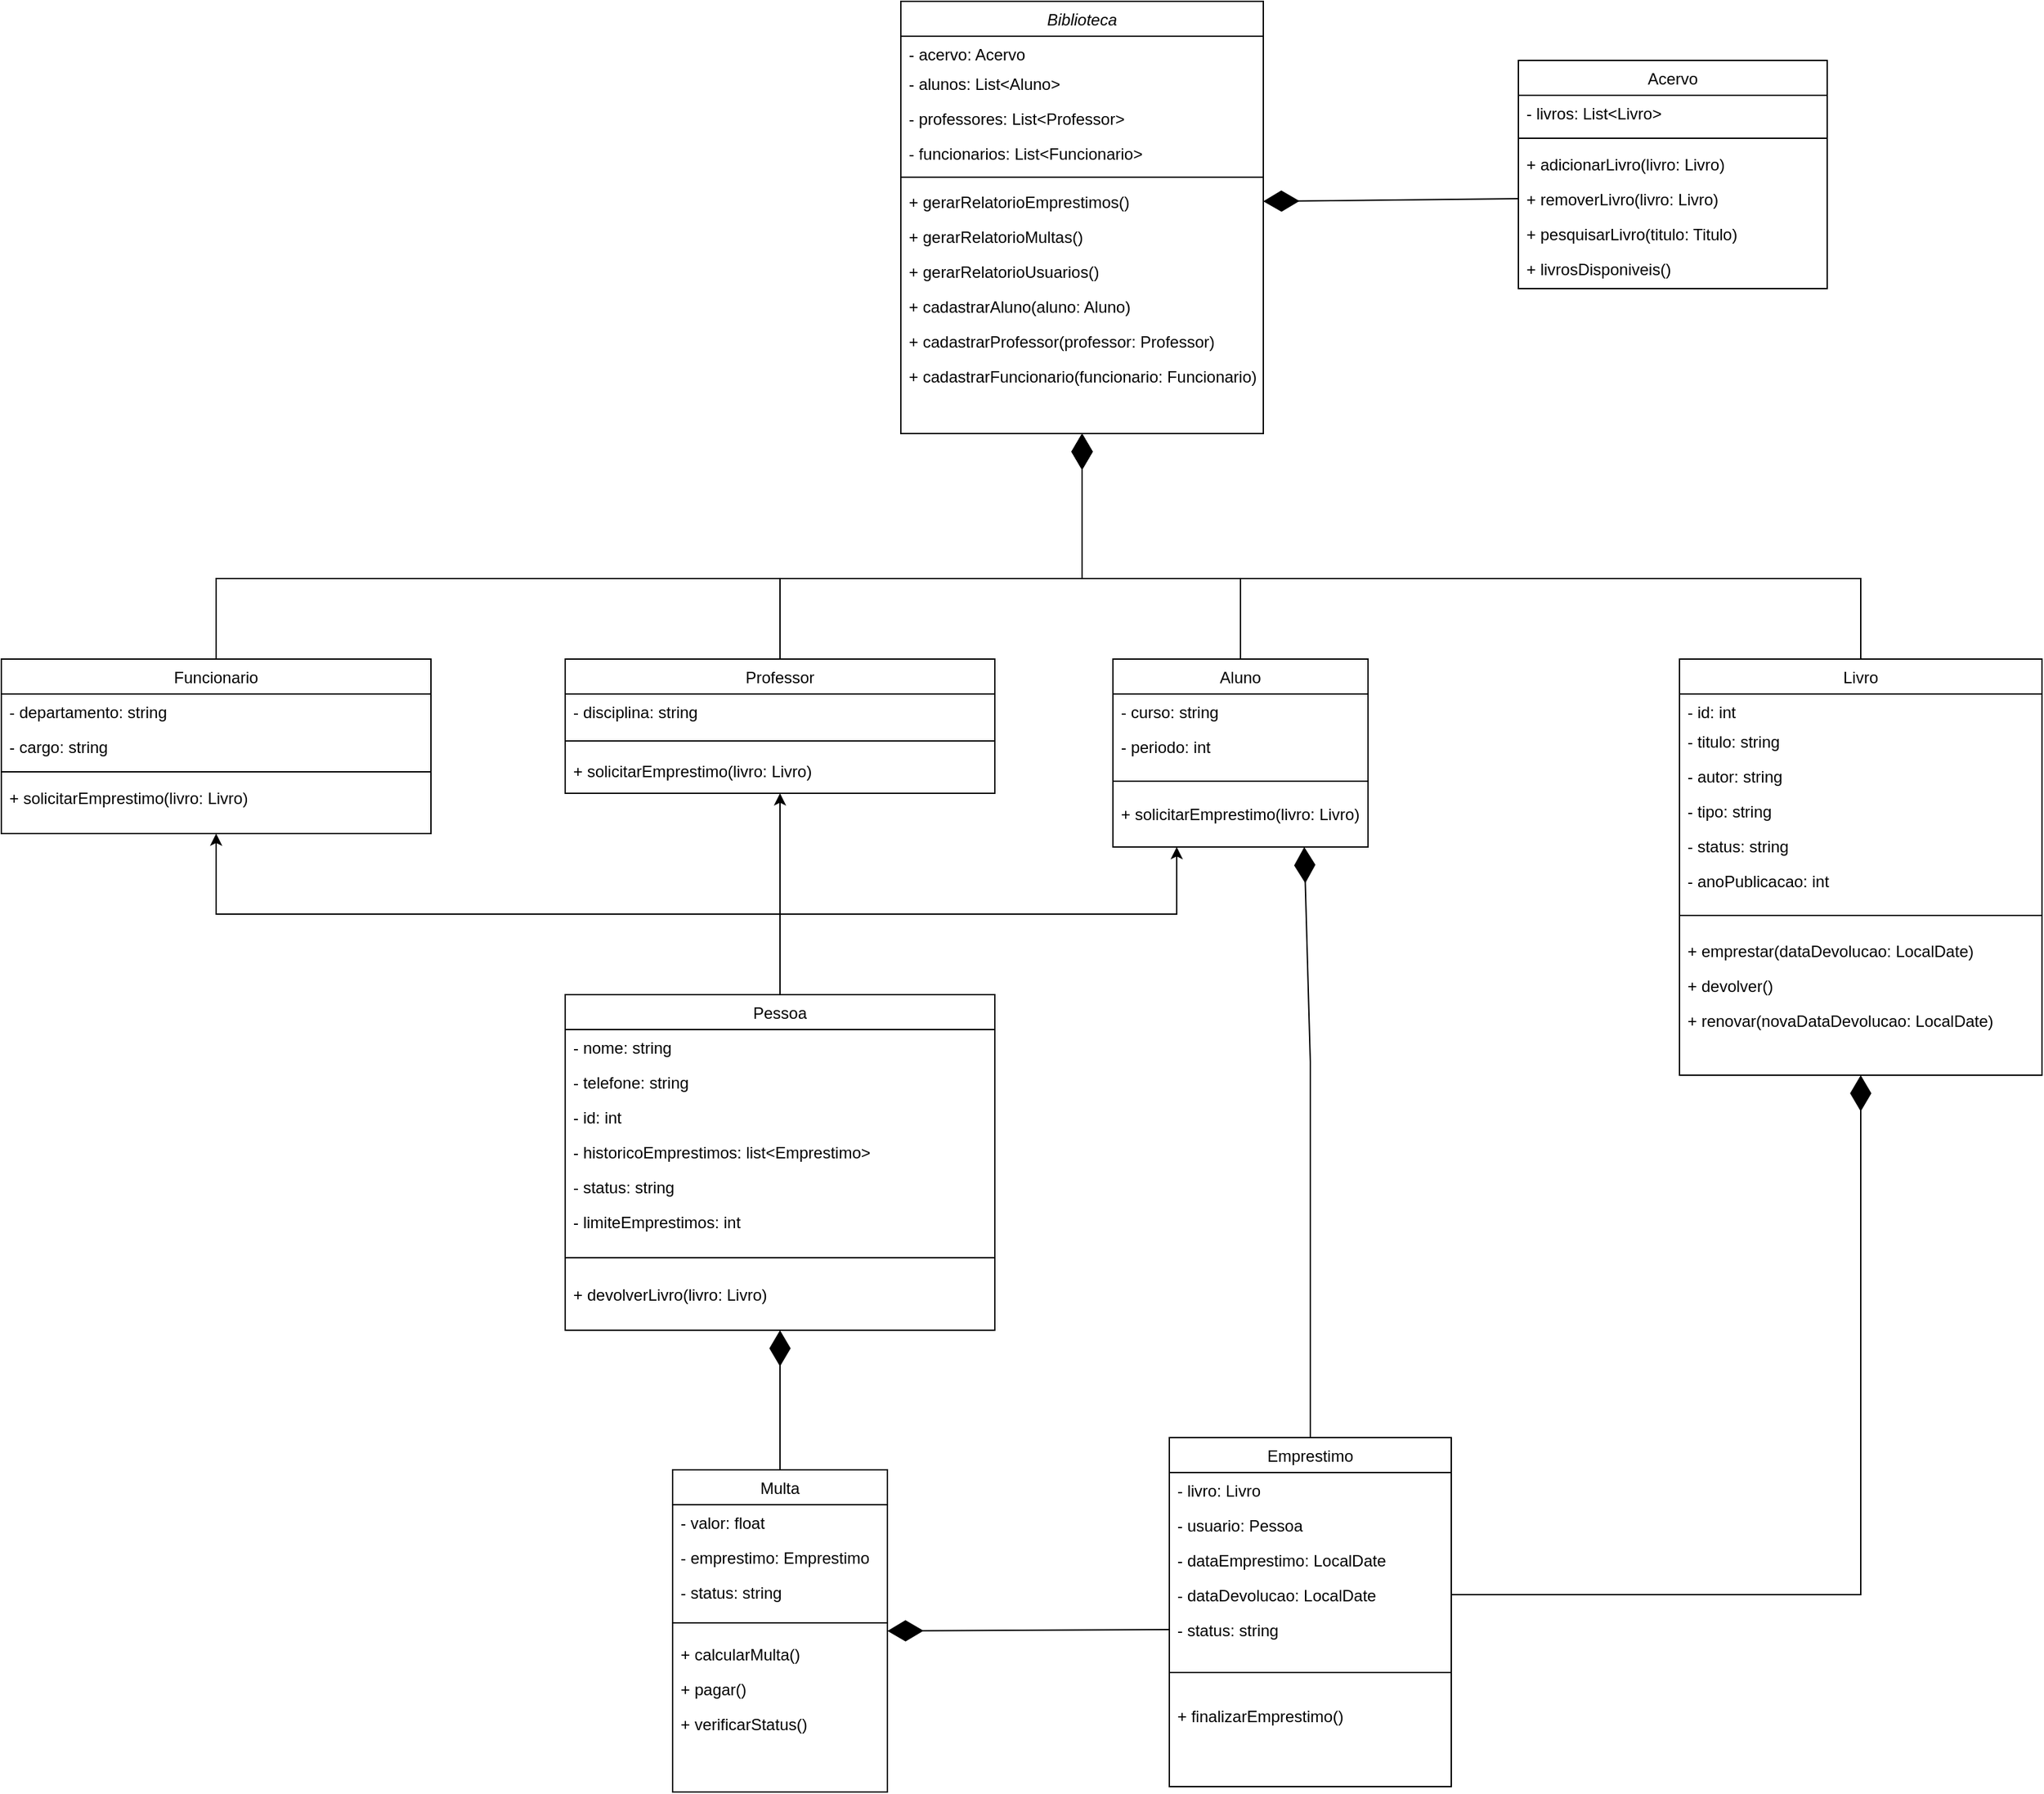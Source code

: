 <mxfile version="24.8.3">
  <diagram id="C5RBs43oDa-KdzZeNtuy" name="Page-1">
    <mxGraphModel dx="3747" dy="3303" grid="1" gridSize="10" guides="1" tooltips="1" connect="1" arrows="1" fold="1" page="1" pageScale="1" pageWidth="827" pageHeight="1169" math="0" shadow="0">
      <root>
        <mxCell id="WIyWlLk6GJQsqaUBKTNV-0" />
        <mxCell id="WIyWlLk6GJQsqaUBKTNV-1" parent="WIyWlLk6GJQsqaUBKTNV-0" />
        <mxCell id="zkfFHV4jXpPFQw0GAbJ--13" value="Aluno" style="swimlane;fontStyle=0;align=center;verticalAlign=top;childLayout=stackLayout;horizontal=1;startSize=26;horizontalStack=0;resizeParent=1;resizeLast=0;collapsible=1;marginBottom=0;rounded=0;shadow=0;strokeWidth=1;" parent="WIyWlLk6GJQsqaUBKTNV-1" vertex="1">
          <mxGeometry x="-382" y="-1210" width="190" height="140" as="geometry">
            <mxRectangle x="340" y="380" width="170" height="26" as="alternateBounds" />
          </mxGeometry>
        </mxCell>
        <mxCell id="S5v_e7GPYeT_Bk_hhG6n-212" value="- curso: string" style="text;align=left;verticalAlign=top;spacingLeft=4;spacingRight=4;overflow=hidden;rotatable=0;points=[[0,0.5],[1,0.5]];portConstraint=eastwest;" parent="zkfFHV4jXpPFQw0GAbJ--13" vertex="1">
          <mxGeometry y="26" width="190" height="26" as="geometry" />
        </mxCell>
        <mxCell id="S5v_e7GPYeT_Bk_hhG6n-214" value="- periodo: int" style="text;align=left;verticalAlign=top;spacingLeft=4;spacingRight=4;overflow=hidden;rotatable=0;points=[[0,0.5],[1,0.5]];portConstraint=eastwest;" parent="zkfFHV4jXpPFQw0GAbJ--13" vertex="1">
          <mxGeometry y="52" width="190" height="28" as="geometry" />
        </mxCell>
        <mxCell id="zkfFHV4jXpPFQw0GAbJ--15" value="" style="line;html=1;strokeWidth=1;align=left;verticalAlign=middle;spacingTop=-1;spacingLeft=3;spacingRight=3;rotatable=0;labelPosition=right;points=[];portConstraint=eastwest;" parent="zkfFHV4jXpPFQw0GAbJ--13" vertex="1">
          <mxGeometry y="80" width="190" height="22" as="geometry" />
        </mxCell>
        <mxCell id="S5v_e7GPYeT_Bk_hhG6n-125" value="+ solicitarEmprestimo(livro: Livro)" style="text;align=left;verticalAlign=top;spacingLeft=4;spacingRight=4;overflow=hidden;rotatable=0;points=[[0,0.5],[1,0.5]];portConstraint=eastwest;" parent="zkfFHV4jXpPFQw0GAbJ--13" vertex="1">
          <mxGeometry y="102" width="190" height="26" as="geometry" />
        </mxCell>
        <mxCell id="S5v_e7GPYeT_Bk_hhG6n-60" value="Livro" style="swimlane;fontStyle=0;align=center;verticalAlign=top;childLayout=stackLayout;horizontal=1;startSize=26;horizontalStack=0;resizeParent=1;resizeLast=0;collapsible=1;marginBottom=0;rounded=0;shadow=0;strokeWidth=1;" parent="WIyWlLk6GJQsqaUBKTNV-1" vertex="1">
          <mxGeometry x="40" y="-1210" width="270" height="310" as="geometry">
            <mxRectangle x="130" y="380" width="160" height="26" as="alternateBounds" />
          </mxGeometry>
        </mxCell>
        <mxCell id="S5v_e7GPYeT_Bk_hhG6n-66" value="- id: int" style="text;align=left;verticalAlign=top;spacingLeft=4;spacingRight=4;overflow=hidden;rotatable=0;points=[[0,0.5],[1,0.5]];portConstraint=eastwest;" parent="S5v_e7GPYeT_Bk_hhG6n-60" vertex="1">
          <mxGeometry y="26" width="270" height="22" as="geometry" />
        </mxCell>
        <mxCell id="S5v_e7GPYeT_Bk_hhG6n-61" value="- titulo: string" style="text;align=left;verticalAlign=top;spacingLeft=4;spacingRight=4;overflow=hidden;rotatable=0;points=[[0,0.5],[1,0.5]];portConstraint=eastwest;" parent="S5v_e7GPYeT_Bk_hhG6n-60" vertex="1">
          <mxGeometry y="48" width="270" height="26" as="geometry" />
        </mxCell>
        <mxCell id="S5v_e7GPYeT_Bk_hhG6n-63" value="- autor: string" style="text;align=left;verticalAlign=top;spacingLeft=4;spacingRight=4;overflow=hidden;rotatable=0;points=[[0,0.5],[1,0.5]];portConstraint=eastwest;" parent="S5v_e7GPYeT_Bk_hhG6n-60" vertex="1">
          <mxGeometry y="74" width="270" height="26" as="geometry" />
        </mxCell>
        <mxCell id="S5v_e7GPYeT_Bk_hhG6n-64" value="- tipo: string" style="text;align=left;verticalAlign=top;spacingLeft=4;spacingRight=4;overflow=hidden;rotatable=0;points=[[0,0.5],[1,0.5]];portConstraint=eastwest;" parent="S5v_e7GPYeT_Bk_hhG6n-60" vertex="1">
          <mxGeometry y="100" width="270" height="26" as="geometry" />
        </mxCell>
        <mxCell id="S5v_e7GPYeT_Bk_hhG6n-65" value="- status: string" style="text;align=left;verticalAlign=top;spacingLeft=4;spacingRight=4;overflow=hidden;rotatable=0;points=[[0,0.5],[1,0.5]];portConstraint=eastwest;" parent="S5v_e7GPYeT_Bk_hhG6n-60" vertex="1">
          <mxGeometry y="126" width="270" height="26" as="geometry" />
        </mxCell>
        <mxCell id="S5v_e7GPYeT_Bk_hhG6n-134" value="- anoPublicacao: int" style="text;align=left;verticalAlign=top;spacingLeft=4;spacingRight=4;overflow=hidden;rotatable=0;points=[[0,0.5],[1,0.5]];portConstraint=eastwest;" parent="S5v_e7GPYeT_Bk_hhG6n-60" vertex="1">
          <mxGeometry y="152" width="270" height="26" as="geometry" />
        </mxCell>
        <mxCell id="S5v_e7GPYeT_Bk_hhG6n-62" value="" style="line;html=1;strokeWidth=1;align=left;verticalAlign=middle;spacingTop=-1;spacingLeft=3;spacingRight=3;rotatable=0;labelPosition=right;points=[];portConstraint=eastwest;" parent="S5v_e7GPYeT_Bk_hhG6n-60" vertex="1">
          <mxGeometry y="178" width="270" height="26" as="geometry" />
        </mxCell>
        <mxCell id="S5v_e7GPYeT_Bk_hhG6n-139" value="+ emprestar(dataDevolucao: LocalDate)" style="text;align=left;verticalAlign=top;spacingLeft=4;spacingRight=4;overflow=hidden;rotatable=0;points=[[0,0.5],[1,0.5]];portConstraint=eastwest;" parent="S5v_e7GPYeT_Bk_hhG6n-60" vertex="1">
          <mxGeometry y="204" width="270" height="26" as="geometry" />
        </mxCell>
        <mxCell id="S5v_e7GPYeT_Bk_hhG6n-140" value="+ devolver()" style="text;align=left;verticalAlign=top;spacingLeft=4;spacingRight=4;overflow=hidden;rotatable=0;points=[[0,0.5],[1,0.5]];portConstraint=eastwest;" parent="S5v_e7GPYeT_Bk_hhG6n-60" vertex="1">
          <mxGeometry y="230" width="270" height="26" as="geometry" />
        </mxCell>
        <mxCell id="S5v_e7GPYeT_Bk_hhG6n-141" value="+ renovar(novaDataDevolucao: LocalDate)" style="text;align=left;verticalAlign=top;spacingLeft=4;spacingRight=4;overflow=hidden;rotatable=0;points=[[0,0.5],[1,0.5]];portConstraint=eastwest;" parent="S5v_e7GPYeT_Bk_hhG6n-60" vertex="1">
          <mxGeometry y="256" width="270" height="26" as="geometry" />
        </mxCell>
        <mxCell id="S5v_e7GPYeT_Bk_hhG6n-82" value="Emprestimo" style="swimlane;fontStyle=0;align=center;verticalAlign=top;childLayout=stackLayout;horizontal=1;startSize=26;horizontalStack=0;resizeParent=1;resizeLast=0;collapsible=1;marginBottom=0;rounded=0;shadow=0;strokeWidth=1;" parent="WIyWlLk6GJQsqaUBKTNV-1" vertex="1">
          <mxGeometry x="-340" y="-630" width="210" height="260" as="geometry">
            <mxRectangle x="130" y="380" width="160" height="26" as="alternateBounds" />
          </mxGeometry>
        </mxCell>
        <mxCell id="S5v_e7GPYeT_Bk_hhG6n-86" value="- livro: Livro" style="text;align=left;verticalAlign=top;spacingLeft=4;spacingRight=4;overflow=hidden;rotatable=0;points=[[0,0.5],[1,0.5]];portConstraint=eastwest;" parent="S5v_e7GPYeT_Bk_hhG6n-82" vertex="1">
          <mxGeometry y="26" width="210" height="26" as="geometry" />
        </mxCell>
        <mxCell id="S5v_e7GPYeT_Bk_hhG6n-92" value="- usuario: Pessoa" style="text;align=left;verticalAlign=top;spacingLeft=4;spacingRight=4;overflow=hidden;rotatable=0;points=[[0,0.5],[1,0.5]];portConstraint=eastwest;" parent="S5v_e7GPYeT_Bk_hhG6n-82" vertex="1">
          <mxGeometry y="52" width="210" height="26" as="geometry" />
        </mxCell>
        <mxCell id="S5v_e7GPYeT_Bk_hhG6n-84" value="- dataEmprestimo: LocalDate" style="text;align=left;verticalAlign=top;spacingLeft=4;spacingRight=4;overflow=hidden;rotatable=0;points=[[0,0.5],[1,0.5]];portConstraint=eastwest;" parent="S5v_e7GPYeT_Bk_hhG6n-82" vertex="1">
          <mxGeometry y="78" width="210" height="26" as="geometry" />
        </mxCell>
        <mxCell id="S5v_e7GPYeT_Bk_hhG6n-85" value="- dataDevolucao: LocalDate" style="text;align=left;verticalAlign=top;spacingLeft=4;spacingRight=4;overflow=hidden;rotatable=0;points=[[0,0.5],[1,0.5]];portConstraint=eastwest;" parent="S5v_e7GPYeT_Bk_hhG6n-82" vertex="1">
          <mxGeometry y="104" width="210" height="26" as="geometry" />
        </mxCell>
        <mxCell id="S5v_e7GPYeT_Bk_hhG6n-87" value="- status: string" style="text;align=left;verticalAlign=top;spacingLeft=4;spacingRight=4;overflow=hidden;rotatable=0;points=[[0,0.5],[1,0.5]];portConstraint=eastwest;" parent="S5v_e7GPYeT_Bk_hhG6n-82" vertex="1">
          <mxGeometry y="130" width="210" height="26" as="geometry" />
        </mxCell>
        <mxCell id="S5v_e7GPYeT_Bk_hhG6n-88" value="" style="line;html=1;strokeWidth=1;align=left;verticalAlign=middle;spacingTop=-1;spacingLeft=3;spacingRight=3;rotatable=0;labelPosition=right;points=[];portConstraint=eastwest;" parent="S5v_e7GPYeT_Bk_hhG6n-82" vertex="1">
          <mxGeometry y="156" width="210" height="38" as="geometry" />
        </mxCell>
        <mxCell id="S5v_e7GPYeT_Bk_hhG6n-143" value="+ finalizarEmprestimo()" style="text;align=left;verticalAlign=top;spacingLeft=4;spacingRight=4;overflow=hidden;rotatable=0;points=[[0,0.5],[1,0.5]];portConstraint=eastwest;" parent="S5v_e7GPYeT_Bk_hhG6n-82" vertex="1">
          <mxGeometry y="194" width="210" height="26" as="geometry" />
        </mxCell>
        <mxCell id="S5v_e7GPYeT_Bk_hhG6n-93" value="Multa" style="swimlane;fontStyle=0;align=center;verticalAlign=top;childLayout=stackLayout;horizontal=1;startSize=26;horizontalStack=0;resizeParent=1;resizeLast=0;collapsible=1;marginBottom=0;rounded=0;shadow=0;strokeWidth=1;" parent="WIyWlLk6GJQsqaUBKTNV-1" vertex="1">
          <mxGeometry x="-710" y="-606" width="160" height="240" as="geometry">
            <mxRectangle x="130" y="380" width="160" height="26" as="alternateBounds" />
          </mxGeometry>
        </mxCell>
        <mxCell id="S5v_e7GPYeT_Bk_hhG6n-95" value="- valor: float" style="text;align=left;verticalAlign=top;spacingLeft=4;spacingRight=4;overflow=hidden;rotatable=0;points=[[0,0.5],[1,0.5]];portConstraint=eastwest;" parent="S5v_e7GPYeT_Bk_hhG6n-93" vertex="1">
          <mxGeometry y="26" width="160" height="26" as="geometry" />
        </mxCell>
        <mxCell id="S5v_e7GPYeT_Bk_hhG6n-149" value="- emprestimo: Emprestimo" style="text;align=left;verticalAlign=top;spacingLeft=4;spacingRight=4;overflow=hidden;rotatable=0;points=[[0,0.5],[1,0.5]];portConstraint=eastwest;" parent="S5v_e7GPYeT_Bk_hhG6n-93" vertex="1">
          <mxGeometry y="52" width="160" height="26" as="geometry" />
        </mxCell>
        <mxCell id="S5v_e7GPYeT_Bk_hhG6n-97" value="- status: string" style="text;align=left;verticalAlign=top;spacingLeft=4;spacingRight=4;overflow=hidden;rotatable=0;points=[[0,0.5],[1,0.5]];portConstraint=eastwest;" parent="S5v_e7GPYeT_Bk_hhG6n-93" vertex="1">
          <mxGeometry y="78" width="160" height="26" as="geometry" />
        </mxCell>
        <mxCell id="S5v_e7GPYeT_Bk_hhG6n-100" value="" style="line;html=1;strokeWidth=1;align=left;verticalAlign=middle;spacingTop=-1;spacingLeft=3;spacingRight=3;rotatable=0;labelPosition=right;points=[];portConstraint=eastwest;" parent="S5v_e7GPYeT_Bk_hhG6n-93" vertex="1">
          <mxGeometry y="104" width="160" height="20" as="geometry" />
        </mxCell>
        <mxCell id="d-_LJliEegozkKEgxGp1-2" value="+ calcularMulta()" style="text;align=left;verticalAlign=top;spacingLeft=4;spacingRight=4;overflow=hidden;rotatable=0;points=[[0,0.5],[1,0.5]];portConstraint=eastwest;" vertex="1" parent="S5v_e7GPYeT_Bk_hhG6n-93">
          <mxGeometry y="124" width="160" height="26" as="geometry" />
        </mxCell>
        <mxCell id="S5v_e7GPYeT_Bk_hhG6n-151" value="+ pagar()" style="text;align=left;verticalAlign=top;spacingLeft=4;spacingRight=4;overflow=hidden;rotatable=0;points=[[0,0.5],[1,0.5]];portConstraint=eastwest;" parent="S5v_e7GPYeT_Bk_hhG6n-93" vertex="1">
          <mxGeometry y="150" width="160" height="26" as="geometry" />
        </mxCell>
        <mxCell id="S5v_e7GPYeT_Bk_hhG6n-152" value="+ verificarStatus()" style="text;align=left;verticalAlign=top;spacingLeft=4;spacingRight=4;overflow=hidden;rotatable=0;points=[[0,0.5],[1,0.5]];portConstraint=eastwest;" parent="S5v_e7GPYeT_Bk_hhG6n-93" vertex="1">
          <mxGeometry y="176" width="160" height="26" as="geometry" />
        </mxCell>
        <mxCell id="S5v_e7GPYeT_Bk_hhG6n-116" value="" style="endArrow=diamondThin;endFill=1;endSize=24;html=1;rounded=0;exitX=0.5;exitY=0;exitDx=0;exitDy=0;entryX=0.5;entryY=1;entryDx=0;entryDy=0;" parent="WIyWlLk6GJQsqaUBKTNV-1" source="S5v_e7GPYeT_Bk_hhG6n-93" target="S5v_e7GPYeT_Bk_hhG6n-202" edge="1">
          <mxGeometry width="160" relative="1" as="geometry">
            <mxPoint x="-303" y="-736" as="sourcePoint" />
            <mxPoint x="-640" y="-514.0" as="targetPoint" />
            <Array as="points" />
          </mxGeometry>
        </mxCell>
        <mxCell id="S5v_e7GPYeT_Bk_hhG6n-123" value="" style="endArrow=diamondThin;endFill=1;endSize=24;html=1;rounded=0;entryX=0.5;entryY=1;entryDx=0;entryDy=0;exitX=1;exitY=0.5;exitDx=0;exitDy=0;" parent="WIyWlLk6GJQsqaUBKTNV-1" source="S5v_e7GPYeT_Bk_hhG6n-85" target="S5v_e7GPYeT_Bk_hhG6n-60" edge="1">
          <mxGeometry width="160" relative="1" as="geometry">
            <mxPoint x="-133" y="-500" as="sourcePoint" />
            <mxPoint x="27" y="-500" as="targetPoint" />
            <Array as="points">
              <mxPoint x="175" y="-513" />
              <mxPoint x="175" y="-840" />
            </Array>
          </mxGeometry>
        </mxCell>
        <mxCell id="S5v_e7GPYeT_Bk_hhG6n-159" value="Biblioteca" style="swimlane;fontStyle=2;align=center;verticalAlign=top;childLayout=stackLayout;horizontal=1;startSize=26;horizontalStack=0;resizeParent=1;resizeLast=0;collapsible=1;marginBottom=0;rounded=0;shadow=0;strokeWidth=1;" parent="WIyWlLk6GJQsqaUBKTNV-1" vertex="1">
          <mxGeometry x="-540" y="-1700" width="270" height="322" as="geometry">
            <mxRectangle x="130" y="380" width="160" height="26" as="alternateBounds" />
          </mxGeometry>
        </mxCell>
        <mxCell id="S5v_e7GPYeT_Bk_hhG6n-160" value="- acervo: Acervo" style="text;align=left;verticalAlign=top;spacingLeft=4;spacingRight=4;overflow=hidden;rotatable=0;points=[[0,0.5],[1,0.5]];portConstraint=eastwest;" parent="S5v_e7GPYeT_Bk_hhG6n-159" vertex="1">
          <mxGeometry y="26" width="270" height="22" as="geometry" />
        </mxCell>
        <mxCell id="S5v_e7GPYeT_Bk_hhG6n-173" value="- alunos: List&lt;Aluno&gt;" style="text;align=left;verticalAlign=top;spacingLeft=4;spacingRight=4;overflow=hidden;rotatable=0;points=[[0,0.5],[1,0.5]];portConstraint=eastwest;" parent="S5v_e7GPYeT_Bk_hhG6n-159" vertex="1">
          <mxGeometry y="48" width="270" height="26" as="geometry" />
        </mxCell>
        <mxCell id="S5v_e7GPYeT_Bk_hhG6n-244" value="- professores: List&lt;Professor&gt;" style="text;align=left;verticalAlign=top;spacingLeft=4;spacingRight=4;overflow=hidden;rotatable=0;points=[[0,0.5],[1,0.5]];portConstraint=eastwest;" parent="S5v_e7GPYeT_Bk_hhG6n-159" vertex="1">
          <mxGeometry y="74" width="270" height="26" as="geometry" />
        </mxCell>
        <mxCell id="S5v_e7GPYeT_Bk_hhG6n-246" value="- funcionarios: List&lt;Funcionario&gt;" style="text;align=left;verticalAlign=top;spacingLeft=4;spacingRight=4;overflow=hidden;rotatable=0;points=[[0,0.5],[1,0.5]];portConstraint=eastwest;" parent="S5v_e7GPYeT_Bk_hhG6n-159" vertex="1">
          <mxGeometry y="100" width="270" height="26" as="geometry" />
        </mxCell>
        <mxCell id="S5v_e7GPYeT_Bk_hhG6n-161" value="" style="line;html=1;strokeWidth=1;align=left;verticalAlign=middle;spacingTop=-1;spacingLeft=3;spacingRight=3;rotatable=0;labelPosition=right;points=[];portConstraint=eastwest;" parent="S5v_e7GPYeT_Bk_hhG6n-159" vertex="1">
          <mxGeometry y="126" width="270" height="10" as="geometry" />
        </mxCell>
        <mxCell id="S5v_e7GPYeT_Bk_hhG6n-179" value="+ gerarRelatorioEmprestimos()" style="text;align=left;verticalAlign=top;spacingLeft=4;spacingRight=4;overflow=hidden;rotatable=0;points=[[0,0.5],[1,0.5]];portConstraint=eastwest;" parent="S5v_e7GPYeT_Bk_hhG6n-159" vertex="1">
          <mxGeometry y="136" width="270" height="26" as="geometry" />
        </mxCell>
        <mxCell id="S5v_e7GPYeT_Bk_hhG6n-180" value="+ gerarRelatorioMultas()" style="text;align=left;verticalAlign=top;spacingLeft=4;spacingRight=4;overflow=hidden;rotatable=0;points=[[0,0.5],[1,0.5]];portConstraint=eastwest;" parent="S5v_e7GPYeT_Bk_hhG6n-159" vertex="1">
          <mxGeometry y="162" width="270" height="26" as="geometry" />
        </mxCell>
        <mxCell id="S5v_e7GPYeT_Bk_hhG6n-181" value="+ gerarRelatorioUsuarios()" style="text;align=left;verticalAlign=top;spacingLeft=4;spacingRight=4;overflow=hidden;rotatable=0;points=[[0,0.5],[1,0.5]];portConstraint=eastwest;" parent="S5v_e7GPYeT_Bk_hhG6n-159" vertex="1">
          <mxGeometry y="188" width="270" height="26" as="geometry" />
        </mxCell>
        <mxCell id="S5v_e7GPYeT_Bk_hhG6n-182" value="+ cadastrarAluno(aluno: Aluno)" style="text;align=left;verticalAlign=top;spacingLeft=4;spacingRight=4;overflow=hidden;rotatable=0;points=[[0,0.5],[1,0.5]];portConstraint=eastwest;" parent="S5v_e7GPYeT_Bk_hhG6n-159" vertex="1">
          <mxGeometry y="214" width="270" height="26" as="geometry" />
        </mxCell>
        <mxCell id="S5v_e7GPYeT_Bk_hhG6n-247" value="+ cadastrarProfessor(professor: Professor)" style="text;align=left;verticalAlign=top;spacingLeft=4;spacingRight=4;overflow=hidden;rotatable=0;points=[[0,0.5],[1,0.5]];portConstraint=eastwest;" parent="S5v_e7GPYeT_Bk_hhG6n-159" vertex="1">
          <mxGeometry y="240" width="270" height="26" as="geometry" />
        </mxCell>
        <mxCell id="S5v_e7GPYeT_Bk_hhG6n-248" value="+ cadastrarFuncionario(funcionario: Funcionario)" style="text;align=left;verticalAlign=top;spacingLeft=4;spacingRight=4;overflow=hidden;rotatable=0;points=[[0,0.5],[1,0.5]];portConstraint=eastwest;" parent="S5v_e7GPYeT_Bk_hhG6n-159" vertex="1">
          <mxGeometry y="266" width="270" height="26" as="geometry" />
        </mxCell>
        <mxCell id="S5v_e7GPYeT_Bk_hhG6n-183" value="" style="endArrow=diamondThin;endFill=1;endSize=24;html=1;rounded=0;entryX=0.5;entryY=1;entryDx=0;entryDy=0;exitX=0.5;exitY=0;exitDx=0;exitDy=0;" parent="WIyWlLk6GJQsqaUBKTNV-1" source="zkfFHV4jXpPFQw0GAbJ--13" target="S5v_e7GPYeT_Bk_hhG6n-159" edge="1">
          <mxGeometry width="160" relative="1" as="geometry">
            <mxPoint x="-293" y="-1280" as="sourcePoint" />
            <mxPoint x="-133" y="-1280" as="targetPoint" />
            <Array as="points">
              <mxPoint x="-287" y="-1270" />
              <mxPoint x="-405" y="-1270" />
            </Array>
          </mxGeometry>
        </mxCell>
        <mxCell id="S5v_e7GPYeT_Bk_hhG6n-185" value="" style="endArrow=diamondThin;endFill=1;endSize=24;html=1;rounded=0;exitX=0.5;exitY=0;exitDx=0;exitDy=0;entryX=0.5;entryY=1;entryDx=0;entryDy=0;" parent="WIyWlLk6GJQsqaUBKTNV-1" source="S5v_e7GPYeT_Bk_hhG6n-60" target="S5v_e7GPYeT_Bk_hhG6n-159" edge="1">
          <mxGeometry width="160" relative="1" as="geometry">
            <mxPoint x="-293" y="-1280" as="sourcePoint" />
            <mxPoint x="-133" y="-1280" as="targetPoint" />
            <Array as="points">
              <mxPoint x="175" y="-1270" />
              <mxPoint x="-405" y="-1270" />
            </Array>
          </mxGeometry>
        </mxCell>
        <mxCell id="S5v_e7GPYeT_Bk_hhG6n-186" value="Professor" style="swimlane;fontStyle=0;align=center;verticalAlign=top;childLayout=stackLayout;horizontal=1;startSize=26;horizontalStack=0;resizeParent=1;resizeLast=0;collapsible=1;marginBottom=0;rounded=0;shadow=0;strokeWidth=1;" parent="WIyWlLk6GJQsqaUBKTNV-1" vertex="1">
          <mxGeometry x="-790" y="-1210" width="320" height="100" as="geometry">
            <mxRectangle x="340" y="380" width="170" height="26" as="alternateBounds" />
          </mxGeometry>
        </mxCell>
        <mxCell id="S5v_e7GPYeT_Bk_hhG6n-219" value="- disciplina: string" style="text;align=left;verticalAlign=top;spacingLeft=4;spacingRight=4;overflow=hidden;rotatable=0;points=[[0,0.5],[1,0.5]];portConstraint=eastwest;" parent="S5v_e7GPYeT_Bk_hhG6n-186" vertex="1">
          <mxGeometry y="26" width="320" height="26" as="geometry" />
        </mxCell>
        <mxCell id="S5v_e7GPYeT_Bk_hhG6n-191" value="" style="line;html=1;strokeWidth=1;align=left;verticalAlign=middle;spacingTop=-1;spacingLeft=3;spacingRight=3;rotatable=0;labelPosition=right;points=[];portConstraint=eastwest;" parent="S5v_e7GPYeT_Bk_hhG6n-186" vertex="1">
          <mxGeometry y="52" width="320" height="18" as="geometry" />
        </mxCell>
        <mxCell id="S5v_e7GPYeT_Bk_hhG6n-192" value="+ solicitarEmprestimo(livro: Livro)" style="text;align=left;verticalAlign=top;spacingLeft=4;spacingRight=4;overflow=hidden;rotatable=0;points=[[0,0.5],[1,0.5]];portConstraint=eastwest;" parent="S5v_e7GPYeT_Bk_hhG6n-186" vertex="1">
          <mxGeometry y="70" width="320" height="26" as="geometry" />
        </mxCell>
        <mxCell id="S5v_e7GPYeT_Bk_hhG6n-194" value="Funcionario" style="swimlane;fontStyle=0;align=center;verticalAlign=top;childLayout=stackLayout;horizontal=1;startSize=26;horizontalStack=0;resizeParent=1;resizeLast=0;collapsible=1;marginBottom=0;rounded=0;shadow=0;strokeWidth=1;" parent="WIyWlLk6GJQsqaUBKTNV-1" vertex="1">
          <mxGeometry x="-1210" y="-1210" width="320" height="130" as="geometry">
            <mxRectangle x="340" y="380" width="170" height="26" as="alternateBounds" />
          </mxGeometry>
        </mxCell>
        <mxCell id="S5v_e7GPYeT_Bk_hhG6n-215" value="- departamento: string" style="text;align=left;verticalAlign=top;spacingLeft=4;spacingRight=4;overflow=hidden;rotatable=0;points=[[0,0.5],[1,0.5]];portConstraint=eastwest;" parent="S5v_e7GPYeT_Bk_hhG6n-194" vertex="1">
          <mxGeometry y="26" width="320" height="26" as="geometry" />
        </mxCell>
        <mxCell id="S5v_e7GPYeT_Bk_hhG6n-218" value="- cargo: string" style="text;align=left;verticalAlign=top;spacingLeft=4;spacingRight=4;overflow=hidden;rotatable=0;points=[[0,0.5],[1,0.5]];portConstraint=eastwest;" parent="S5v_e7GPYeT_Bk_hhG6n-194" vertex="1">
          <mxGeometry y="52" width="320" height="26" as="geometry" />
        </mxCell>
        <mxCell id="S5v_e7GPYeT_Bk_hhG6n-199" value="" style="line;html=1;strokeWidth=1;align=left;verticalAlign=middle;spacingTop=-1;spacingLeft=3;spacingRight=3;rotatable=0;labelPosition=right;points=[];portConstraint=eastwest;" parent="S5v_e7GPYeT_Bk_hhG6n-194" vertex="1">
          <mxGeometry y="78" width="320" height="12" as="geometry" />
        </mxCell>
        <mxCell id="S5v_e7GPYeT_Bk_hhG6n-200" value="+ solicitarEmprestimo(livro: Livro)" style="text;align=left;verticalAlign=top;spacingLeft=4;spacingRight=4;overflow=hidden;rotatable=0;points=[[0,0.5],[1,0.5]];portConstraint=eastwest;" parent="S5v_e7GPYeT_Bk_hhG6n-194" vertex="1">
          <mxGeometry y="90" width="320" height="26" as="geometry" />
        </mxCell>
        <mxCell id="S5v_e7GPYeT_Bk_hhG6n-224" style="edgeStyle=orthogonalEdgeStyle;rounded=0;orthogonalLoop=1;jettySize=auto;html=1;exitX=0.5;exitY=0;exitDx=0;exitDy=0;entryX=0.5;entryY=1;entryDx=0;entryDy=0;" parent="WIyWlLk6GJQsqaUBKTNV-1" source="S5v_e7GPYeT_Bk_hhG6n-202" target="S5v_e7GPYeT_Bk_hhG6n-194" edge="1">
          <mxGeometry relative="1" as="geometry" />
        </mxCell>
        <mxCell id="S5v_e7GPYeT_Bk_hhG6n-225" style="edgeStyle=orthogonalEdgeStyle;rounded=0;orthogonalLoop=1;jettySize=auto;html=1;exitX=0.5;exitY=0;exitDx=0;exitDy=0;entryX=0.5;entryY=1;entryDx=0;entryDy=0;" parent="WIyWlLk6GJQsqaUBKTNV-1" source="S5v_e7GPYeT_Bk_hhG6n-202" target="S5v_e7GPYeT_Bk_hhG6n-186" edge="1">
          <mxGeometry relative="1" as="geometry" />
        </mxCell>
        <mxCell id="S5v_e7GPYeT_Bk_hhG6n-228" style="edgeStyle=orthogonalEdgeStyle;rounded=0;orthogonalLoop=1;jettySize=auto;html=1;exitX=0.5;exitY=0;exitDx=0;exitDy=0;entryX=0.25;entryY=1;entryDx=0;entryDy=0;" parent="WIyWlLk6GJQsqaUBKTNV-1" source="S5v_e7GPYeT_Bk_hhG6n-202" target="zkfFHV4jXpPFQw0GAbJ--13" edge="1">
          <mxGeometry relative="1" as="geometry">
            <Array as="points">
              <mxPoint x="-630" y="-1020" />
              <mxPoint x="-334" y="-1020" />
            </Array>
          </mxGeometry>
        </mxCell>
        <mxCell id="S5v_e7GPYeT_Bk_hhG6n-202" value="Pessoa" style="swimlane;fontStyle=0;align=center;verticalAlign=top;childLayout=stackLayout;horizontal=1;startSize=26;horizontalStack=0;resizeParent=1;resizeLast=0;collapsible=1;marginBottom=0;rounded=0;shadow=0;strokeWidth=1;" parent="WIyWlLk6GJQsqaUBKTNV-1" vertex="1">
          <mxGeometry x="-790" y="-960" width="320" height="250" as="geometry">
            <mxRectangle x="340" y="380" width="170" height="26" as="alternateBounds" />
          </mxGeometry>
        </mxCell>
        <mxCell id="S5v_e7GPYeT_Bk_hhG6n-203" value="- nome: string" style="text;align=left;verticalAlign=top;spacingLeft=4;spacingRight=4;overflow=hidden;rotatable=0;points=[[0,0.5],[1,0.5]];portConstraint=eastwest;" parent="S5v_e7GPYeT_Bk_hhG6n-202" vertex="1">
          <mxGeometry y="26" width="320" height="26" as="geometry" />
        </mxCell>
        <mxCell id="d-_LJliEegozkKEgxGp1-1" value="- telefone: string" style="text;align=left;verticalAlign=top;spacingLeft=4;spacingRight=4;overflow=hidden;rotatable=0;points=[[0,0.5],[1,0.5]];portConstraint=eastwest;" vertex="1" parent="S5v_e7GPYeT_Bk_hhG6n-202">
          <mxGeometry y="52" width="320" height="26" as="geometry" />
        </mxCell>
        <mxCell id="S5v_e7GPYeT_Bk_hhG6n-204" value="- id: int" style="text;align=left;verticalAlign=top;spacingLeft=4;spacingRight=4;overflow=hidden;rotatable=0;points=[[0,0.5],[1,0.5]];portConstraint=eastwest;" parent="S5v_e7GPYeT_Bk_hhG6n-202" vertex="1">
          <mxGeometry y="78" width="320" height="26" as="geometry" />
        </mxCell>
        <mxCell id="S5v_e7GPYeT_Bk_hhG6n-205" value="- historicoEmprestimos: list&lt;Emprestimo&gt;" style="text;align=left;verticalAlign=top;spacingLeft=4;spacingRight=4;overflow=hidden;rotatable=0;points=[[0,0.5],[1,0.5]];portConstraint=eastwest;" parent="S5v_e7GPYeT_Bk_hhG6n-202" vertex="1">
          <mxGeometry y="104" width="320" height="26" as="geometry" />
        </mxCell>
        <mxCell id="S5v_e7GPYeT_Bk_hhG6n-206" value="- status: string" style="text;align=left;verticalAlign=top;spacingLeft=4;spacingRight=4;overflow=hidden;rotatable=0;points=[[0,0.5],[1,0.5]];portConstraint=eastwest;" parent="S5v_e7GPYeT_Bk_hhG6n-202" vertex="1">
          <mxGeometry y="130" width="320" height="26" as="geometry" />
        </mxCell>
        <mxCell id="d-_LJliEegozkKEgxGp1-4" value="- limiteEmprestimos: int" style="text;align=left;verticalAlign=top;spacingLeft=4;spacingRight=4;overflow=hidden;rotatable=0;points=[[0,0.5],[1,0.5]];portConstraint=eastwest;" vertex="1" parent="S5v_e7GPYeT_Bk_hhG6n-202">
          <mxGeometry y="156" width="320" height="26" as="geometry" />
        </mxCell>
        <mxCell id="S5v_e7GPYeT_Bk_hhG6n-207" value="" style="line;html=1;strokeWidth=1;align=left;verticalAlign=middle;spacingTop=-1;spacingLeft=3;spacingRight=3;rotatable=0;labelPosition=right;points=[];portConstraint=eastwest;" parent="S5v_e7GPYeT_Bk_hhG6n-202" vertex="1">
          <mxGeometry y="182" width="320" height="28" as="geometry" />
        </mxCell>
        <mxCell id="S5v_e7GPYeT_Bk_hhG6n-209" value="+ devolverLivro(livro: Livro)" style="text;align=left;verticalAlign=top;spacingLeft=4;spacingRight=4;overflow=hidden;rotatable=0;points=[[0,0.5],[1,0.5]];portConstraint=eastwest;" parent="S5v_e7GPYeT_Bk_hhG6n-202" vertex="1">
          <mxGeometry y="210" width="320" height="26" as="geometry" />
        </mxCell>
        <mxCell id="S5v_e7GPYeT_Bk_hhG6n-220" value="" style="endArrow=diamondThin;endFill=1;endSize=24;html=1;rounded=0;exitX=0.5;exitY=0;exitDx=0;exitDy=0;entryX=0.5;entryY=1;entryDx=0;entryDy=0;" parent="WIyWlLk6GJQsqaUBKTNV-1" source="S5v_e7GPYeT_Bk_hhG6n-186" target="S5v_e7GPYeT_Bk_hhG6n-159" edge="1">
          <mxGeometry width="160" relative="1" as="geometry">
            <mxPoint x="-600" y="-1160" as="sourcePoint" />
            <mxPoint x="-440" y="-1160" as="targetPoint" />
            <Array as="points">
              <mxPoint x="-630" y="-1270" />
              <mxPoint x="-405" y="-1270" />
            </Array>
          </mxGeometry>
        </mxCell>
        <mxCell id="S5v_e7GPYeT_Bk_hhG6n-222" value="" style="endArrow=diamondThin;endFill=1;endSize=24;html=1;rounded=0;exitX=0.5;exitY=0;exitDx=0;exitDy=0;entryX=0.5;entryY=1;entryDx=0;entryDy=0;" parent="WIyWlLk6GJQsqaUBKTNV-1" source="S5v_e7GPYeT_Bk_hhG6n-194" target="S5v_e7GPYeT_Bk_hhG6n-159" edge="1">
          <mxGeometry width="160" relative="1" as="geometry">
            <mxPoint x="-670" y="-1340" as="sourcePoint" />
            <mxPoint x="-510" y="-1340" as="targetPoint" />
            <Array as="points">
              <mxPoint x="-1050" y="-1270" />
              <mxPoint x="-405" y="-1270" />
            </Array>
          </mxGeometry>
        </mxCell>
        <mxCell id="S5v_e7GPYeT_Bk_hhG6n-227" value="" style="endArrow=diamondThin;endFill=1;endSize=24;html=1;rounded=0;exitX=0.5;exitY=0;exitDx=0;exitDy=0;entryX=0.75;entryY=1;entryDx=0;entryDy=0;" parent="WIyWlLk6GJQsqaUBKTNV-1" source="S5v_e7GPYeT_Bk_hhG6n-82" target="zkfFHV4jXpPFQw0GAbJ--13" edge="1">
          <mxGeometry width="160" relative="1" as="geometry">
            <mxPoint x="-310" y="-860" as="sourcePoint" />
            <mxPoint x="-260" y="-1070" as="targetPoint" />
            <Array as="points">
              <mxPoint x="-235" y="-910" />
            </Array>
          </mxGeometry>
        </mxCell>
        <mxCell id="S5v_e7GPYeT_Bk_hhG6n-229" value="Acervo" style="swimlane;fontStyle=0;align=center;verticalAlign=top;childLayout=stackLayout;horizontal=1;startSize=26;horizontalStack=0;resizeParent=1;resizeLast=0;collapsible=1;marginBottom=0;rounded=0;shadow=0;strokeWidth=1;" parent="WIyWlLk6GJQsqaUBKTNV-1" vertex="1">
          <mxGeometry x="-80" y="-1656" width="230" height="170" as="geometry">
            <mxRectangle x="130" y="380" width="160" height="26" as="alternateBounds" />
          </mxGeometry>
        </mxCell>
        <mxCell id="S5v_e7GPYeT_Bk_hhG6n-230" value="- livros: List&lt;Livro&gt;" style="text;align=left;verticalAlign=top;spacingLeft=4;spacingRight=4;overflow=hidden;rotatable=0;points=[[0,0.5],[1,0.5]];portConstraint=eastwest;" parent="S5v_e7GPYeT_Bk_hhG6n-229" vertex="1">
          <mxGeometry y="26" width="230" height="26" as="geometry" />
        </mxCell>
        <mxCell id="S5v_e7GPYeT_Bk_hhG6n-232" value="" style="line;html=1;strokeWidth=1;align=left;verticalAlign=middle;spacingTop=-1;spacingLeft=3;spacingRight=3;rotatable=0;labelPosition=right;points=[];portConstraint=eastwest;" parent="S5v_e7GPYeT_Bk_hhG6n-229" vertex="1">
          <mxGeometry y="52" width="230" height="12" as="geometry" />
        </mxCell>
        <mxCell id="S5v_e7GPYeT_Bk_hhG6n-236" value="+ adicionarLivro(livro: Livro)" style="text;align=left;verticalAlign=top;spacingLeft=4;spacingRight=4;overflow=hidden;rotatable=0;points=[[0,0.5],[1,0.5]];portConstraint=eastwest;" parent="S5v_e7GPYeT_Bk_hhG6n-229" vertex="1">
          <mxGeometry y="64" width="230" height="26" as="geometry" />
        </mxCell>
        <mxCell id="S5v_e7GPYeT_Bk_hhG6n-237" value="+ removerLivro(livro: Livro)" style="text;align=left;verticalAlign=top;spacingLeft=4;spacingRight=4;overflow=hidden;rotatable=0;points=[[0,0.5],[1,0.5]];portConstraint=eastwest;" parent="S5v_e7GPYeT_Bk_hhG6n-229" vertex="1">
          <mxGeometry y="90" width="230" height="26" as="geometry" />
        </mxCell>
        <mxCell id="S5v_e7GPYeT_Bk_hhG6n-238" value="+ pesquisarLivro(titulo: Titulo)" style="text;align=left;verticalAlign=top;spacingLeft=4;spacingRight=4;overflow=hidden;rotatable=0;points=[[0,0.5],[1,0.5]];portConstraint=eastwest;" parent="S5v_e7GPYeT_Bk_hhG6n-229" vertex="1">
          <mxGeometry y="116" width="230" height="26" as="geometry" />
        </mxCell>
        <mxCell id="S5v_e7GPYeT_Bk_hhG6n-239" value="+ livrosDisponiveis()" style="text;align=left;verticalAlign=top;spacingLeft=4;spacingRight=4;overflow=hidden;rotatable=0;points=[[0,0.5],[1,0.5]];portConstraint=eastwest;" parent="S5v_e7GPYeT_Bk_hhG6n-229" vertex="1">
          <mxGeometry y="142" width="230" height="26" as="geometry" />
        </mxCell>
        <mxCell id="S5v_e7GPYeT_Bk_hhG6n-249" value="" style="endArrow=diamondThin;endFill=1;endSize=24;html=1;rounded=0;exitX=0;exitY=0.5;exitDx=0;exitDy=0;entryX=1;entryY=0.5;entryDx=0;entryDy=0;" parent="WIyWlLk6GJQsqaUBKTNV-1" source="S5v_e7GPYeT_Bk_hhG6n-237" target="S5v_e7GPYeT_Bk_hhG6n-179" edge="1">
          <mxGeometry width="160" relative="1" as="geometry">
            <mxPoint x="-230" y="-1510" as="sourcePoint" />
            <mxPoint x="-70" y="-1510" as="targetPoint" />
          </mxGeometry>
        </mxCell>
        <mxCell id="d-_LJliEegozkKEgxGp1-3" value="" style="endArrow=diamondThin;endFill=1;endSize=24;html=1;rounded=0;exitX=0;exitY=0.5;exitDx=0;exitDy=0;entryX=1;entryY=0.5;entryDx=0;entryDy=0;" edge="1" parent="WIyWlLk6GJQsqaUBKTNV-1" source="S5v_e7GPYeT_Bk_hhG6n-87" target="S5v_e7GPYeT_Bk_hhG6n-93">
          <mxGeometry width="160" relative="1" as="geometry">
            <mxPoint x="-440" y="-465" as="sourcePoint" />
            <mxPoint x="-440" y="-535" as="targetPoint" />
            <Array as="points" />
          </mxGeometry>
        </mxCell>
      </root>
    </mxGraphModel>
  </diagram>
</mxfile>
